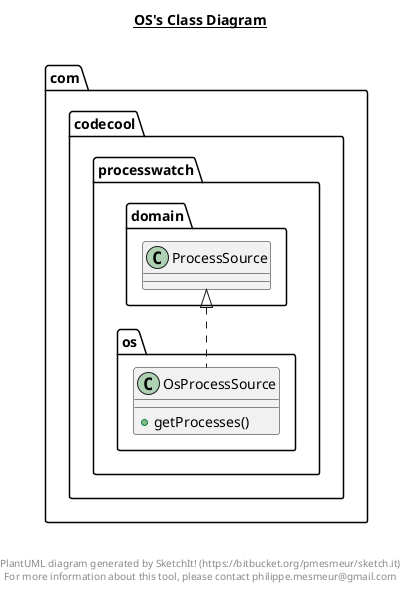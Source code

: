@startuml

title __OS's Class Diagram__\n

  namespace com.codecool.processwatch.os {
    class com.codecool.processwatch.os.OsProcessSource {
        + getProcesses()
    }
  }
  

  com.codecool.processwatch.os.OsProcessSource .up.|> com.codecool.processwatch.domain.ProcessSource


right footer


PlantUML diagram generated by SketchIt! (https://bitbucket.org/pmesmeur/sketch.it)
For more information about this tool, please contact philippe.mesmeur@gmail.com
endfooter

@enduml
